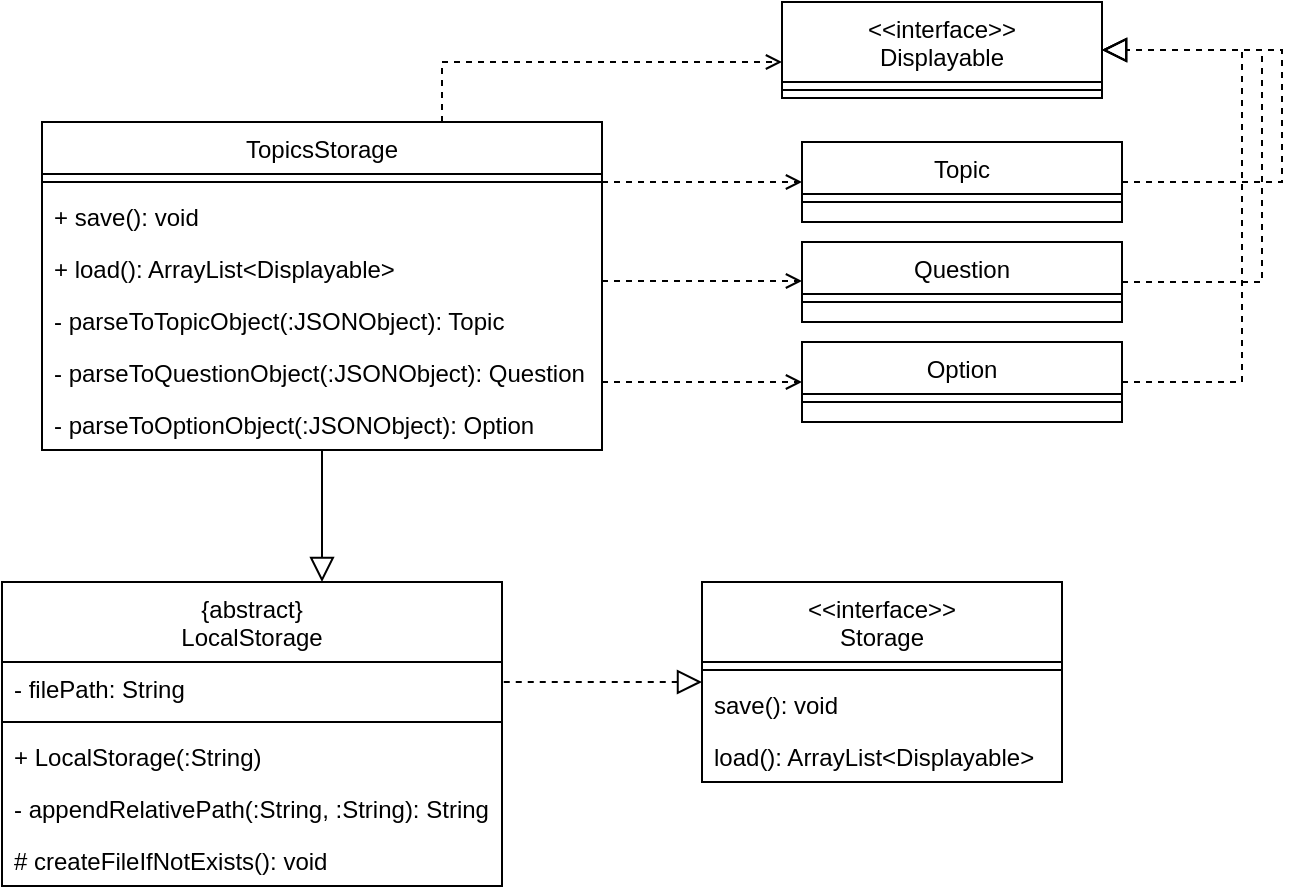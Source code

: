 <mxfile version="13.8.1" type="device"><diagram id="C5RBs43oDa-KdzZeNtuy" name="Page-1"><mxGraphModel dx="782" dy="437" grid="1" gridSize="10" guides="1" tooltips="1" connect="1" arrows="1" fold="1" page="1" pageScale="1" pageWidth="827" pageHeight="1169" math="0" shadow="0"><root><mxCell id="WIyWlLk6GJQsqaUBKTNV-0"/><mxCell id="WIyWlLk6GJQsqaUBKTNV-1" parent="WIyWlLk6GJQsqaUBKTNV-0"/><mxCell id="zkfFHV4jXpPFQw0GAbJ--12" value="" style="endArrow=none;endSize=10;endFill=0;shadow=0;strokeWidth=1;rounded=0;edgeStyle=elbowEdgeStyle;elbow=vertical;dashed=1;startArrow=block;startFill=0;startSize=10;" parent="WIyWlLk6GJQsqaUBKTNV-1" source="zkfFHV4jXpPFQw0GAbJ--6" target="zkfFHV4jXpPFQw0GAbJ--13" edge="1"><mxGeometry width="160" relative="1" as="geometry"><mxPoint x="40" y="193" as="sourcePoint"/><mxPoint x="40" y="260" as="targetPoint"/></mxGeometry></mxCell><mxCell id="zkfFHV4jXpPFQw0GAbJ--16" value="" style="endArrow=none;endSize=10;endFill=0;shadow=0;strokeWidth=1;rounded=0;edgeStyle=elbowEdgeStyle;elbow=vertical;startArrow=block;startFill=0;startSize=10;" parent="WIyWlLk6GJQsqaUBKTNV-1" source="zkfFHV4jXpPFQw0GAbJ--13" target="zkfFHV4jXpPFQw0GAbJ--0" edge="1"><mxGeometry width="160" relative="1" as="geometry"><mxPoint x="210" y="423" as="sourcePoint"/><mxPoint x="310" y="321" as="targetPoint"/><Array as="points"><mxPoint x="250" y="310"/><mxPoint x="280" y="300"/></Array></mxGeometry></mxCell><mxCell id="zkfFHV4jXpPFQw0GAbJ--26" value="" style="endArrow=open;shadow=0;strokeWidth=1;rounded=0;endFill=1;edgeStyle=elbowEdgeStyle;elbow=vertical;dashed=1;" parent="WIyWlLk6GJQsqaUBKTNV-1" source="zkfFHV4jXpPFQw0GAbJ--0" target="zkfFHV4jXpPFQw0GAbJ--17" edge="1"><mxGeometry x="0.5" y="41" relative="1" as="geometry"><mxPoint x="380" y="242" as="sourcePoint"/><mxPoint x="540" y="242" as="targetPoint"/><mxPoint x="-40" y="32" as="offset"/></mxGeometry></mxCell><mxCell id="K9j_dHs4kf03cfPbAmRx-27" value="" style="endArrow=open;shadow=0;strokeWidth=1;rounded=0;endFill=1;edgeStyle=elbowEdgeStyle;elbow=vertical;dashed=1;" parent="WIyWlLk6GJQsqaUBKTNV-1" target="K9j_dHs4kf03cfPbAmRx-16" edge="1"><mxGeometry x="0.5" y="41" relative="1" as="geometry"><mxPoint x="390" y="250" as="sourcePoint"/><mxPoint x="490" y="250.5" as="targetPoint"/><mxPoint x="-40" y="32" as="offset"/></mxGeometry></mxCell><mxCell id="K9j_dHs4kf03cfPbAmRx-30" value="" style="endArrow=open;shadow=0;strokeWidth=1;rounded=0;endFill=1;edgeStyle=elbowEdgeStyle;elbow=vertical;dashed=1;" parent="WIyWlLk6GJQsqaUBKTNV-1" target="K9j_dHs4kf03cfPbAmRx-14" edge="1"><mxGeometry x="0.5" y="41" relative="1" as="geometry"><mxPoint x="390" y="199.5" as="sourcePoint"/><mxPoint x="490" y="200" as="targetPoint"/><mxPoint x="-40" y="32" as="offset"/></mxGeometry></mxCell><mxCell id="K9j_dHs4kf03cfPbAmRx-37" value="" style="endArrow=open;shadow=0;strokeWidth=1;rounded=0;endFill=1;edgeStyle=elbowEdgeStyle;elbow=vertical;dashed=1;" parent="WIyWlLk6GJQsqaUBKTNV-1" source="zkfFHV4jXpPFQw0GAbJ--0" target="K9j_dHs4kf03cfPbAmRx-35" edge="1"><mxGeometry x="0.5" y="41" relative="1" as="geometry"><mxPoint x="364" y="89.5" as="sourcePoint"/><mxPoint x="450" y="100" as="targetPoint"/><mxPoint x="-40" y="32" as="offset"/><Array as="points"><mxPoint x="310" y="90"/></Array></mxGeometry></mxCell><mxCell id="zkfFHV4jXpPFQw0GAbJ--0" value="TopicsStorage" style="swimlane;fontStyle=0;align=center;verticalAlign=top;childLayout=stackLayout;horizontal=1;startSize=26;horizontalStack=0;resizeParent=1;resizeLast=0;collapsible=1;marginBottom=0;rounded=0;shadow=0;strokeWidth=1;" parent="WIyWlLk6GJQsqaUBKTNV-1" vertex="1"><mxGeometry x="110" y="120" width="280" height="164" as="geometry"><mxRectangle x="230" y="140" width="160" height="26" as="alternateBounds"/></mxGeometry></mxCell><mxCell id="zkfFHV4jXpPFQw0GAbJ--4" value="" style="line;html=1;strokeWidth=1;align=left;verticalAlign=middle;spacingTop=-1;spacingLeft=3;spacingRight=3;rotatable=0;labelPosition=right;points=[];portConstraint=eastwest;" parent="zkfFHV4jXpPFQw0GAbJ--0" vertex="1"><mxGeometry y="26" width="280" height="8" as="geometry"/></mxCell><mxCell id="zkfFHV4jXpPFQw0GAbJ--5" value="+ save(): void" style="text;align=left;verticalAlign=top;spacingLeft=4;spacingRight=4;overflow=hidden;rotatable=0;points=[[0,0.5],[1,0.5]];portConstraint=eastwest;" parent="zkfFHV4jXpPFQw0GAbJ--0" vertex="1"><mxGeometry y="34" width="280" height="26" as="geometry"/></mxCell><mxCell id="K9j_dHs4kf03cfPbAmRx-10" value="+ load(): ArrayList&lt;Displayable&gt;" style="text;align=left;verticalAlign=top;spacingLeft=4;spacingRight=4;overflow=hidden;rotatable=0;points=[[0,0.5],[1,0.5]];portConstraint=eastwest;" parent="zkfFHV4jXpPFQw0GAbJ--0" vertex="1"><mxGeometry y="60" width="280" height="26" as="geometry"/></mxCell><mxCell id="K9j_dHs4kf03cfPbAmRx-11" value="- parseToTopicObject(:JSONObject): Topic" style="text;align=left;verticalAlign=top;spacingLeft=4;spacingRight=4;overflow=hidden;rotatable=0;points=[[0,0.5],[1,0.5]];portConstraint=eastwest;" parent="zkfFHV4jXpPFQw0GAbJ--0" vertex="1"><mxGeometry y="86" width="280" height="26" as="geometry"/></mxCell><mxCell id="K9j_dHs4kf03cfPbAmRx-12" value="- parseToQuestionObject(:JSONObject): Question" style="text;align=left;verticalAlign=top;spacingLeft=4;spacingRight=4;overflow=hidden;rotatable=0;points=[[0,0.5],[1,0.5]];portConstraint=eastwest;" parent="zkfFHV4jXpPFQw0GAbJ--0" vertex="1"><mxGeometry y="112" width="280" height="26" as="geometry"/></mxCell><mxCell id="K9j_dHs4kf03cfPbAmRx-7" value="- parseToOptionObject(:JSONObject): Option" style="text;align=left;verticalAlign=top;spacingLeft=4;spacingRight=4;overflow=hidden;rotatable=0;points=[[0,0.5],[1,0.5]];portConstraint=eastwest;" parent="zkfFHV4jXpPFQw0GAbJ--0" vertex="1"><mxGeometry y="138" width="280" height="26" as="geometry"/></mxCell><mxCell id="K9j_dHs4kf03cfPbAmRx-16" value="Option" style="swimlane;fontStyle=0;align=center;verticalAlign=top;childLayout=stackLayout;horizontal=1;startSize=26;horizontalStack=0;resizeParent=1;resizeLast=0;collapsible=1;marginBottom=0;rounded=0;shadow=0;strokeWidth=1;" parent="WIyWlLk6GJQsqaUBKTNV-1" vertex="1"><mxGeometry x="490" y="230" width="160" height="40" as="geometry"><mxRectangle x="550" y="140" width="160" height="26" as="alternateBounds"/></mxGeometry></mxCell><mxCell id="K9j_dHs4kf03cfPbAmRx-17" value="" style="line;html=1;strokeWidth=1;align=left;verticalAlign=middle;spacingTop=-1;spacingLeft=3;spacingRight=3;rotatable=0;labelPosition=right;points=[];portConstraint=eastwest;" parent="K9j_dHs4kf03cfPbAmRx-16" vertex="1"><mxGeometry y="26" width="160" height="8" as="geometry"/></mxCell><mxCell id="zkfFHV4jXpPFQw0GAbJ--17" value="Topic" style="swimlane;fontStyle=0;align=center;verticalAlign=top;childLayout=stackLayout;horizontal=1;startSize=26;horizontalStack=0;resizeParent=1;resizeLast=0;collapsible=1;marginBottom=0;rounded=0;shadow=0;strokeWidth=1;" parent="WIyWlLk6GJQsqaUBKTNV-1" vertex="1"><mxGeometry x="490" y="130" width="160" height="40" as="geometry"><mxRectangle x="550" y="140" width="160" height="26" as="alternateBounds"/></mxGeometry></mxCell><mxCell id="zkfFHV4jXpPFQw0GAbJ--23" value="" style="line;html=1;strokeWidth=1;align=left;verticalAlign=middle;spacingTop=-1;spacingLeft=3;spacingRight=3;rotatable=0;labelPosition=right;points=[];portConstraint=eastwest;" parent="zkfFHV4jXpPFQw0GAbJ--17" vertex="1"><mxGeometry y="26" width="160" height="8" as="geometry"/></mxCell><mxCell id="K9j_dHs4kf03cfPbAmRx-14" value="Question" style="swimlane;fontStyle=0;align=center;verticalAlign=top;childLayout=stackLayout;horizontal=1;startSize=26;horizontalStack=0;resizeParent=1;resizeLast=0;collapsible=1;marginBottom=0;rounded=0;shadow=0;strokeWidth=1;" parent="WIyWlLk6GJQsqaUBKTNV-1" vertex="1"><mxGeometry x="490" y="180" width="160" height="40" as="geometry"><mxRectangle x="550" y="140" width="160" height="26" as="alternateBounds"/></mxGeometry></mxCell><mxCell id="K9j_dHs4kf03cfPbAmRx-15" value="" style="line;html=1;strokeWidth=1;align=left;verticalAlign=middle;spacingTop=-1;spacingLeft=3;spacingRight=3;rotatable=0;labelPosition=right;points=[];portConstraint=eastwest;" parent="K9j_dHs4kf03cfPbAmRx-14" vertex="1"><mxGeometry y="26" width="160" height="8" as="geometry"/></mxCell><mxCell id="zkfFHV4jXpPFQw0GAbJ--13" value="{abstract}&#10;LocalStorage" style="swimlane;fontStyle=0;align=center;verticalAlign=top;childLayout=stackLayout;horizontal=1;startSize=40;horizontalStack=0;resizeParent=1;resizeLast=0;collapsible=1;marginBottom=0;rounded=0;shadow=0;strokeWidth=1;" parent="WIyWlLk6GJQsqaUBKTNV-1" vertex="1"><mxGeometry x="90" y="350" width="250" height="152" as="geometry"><mxRectangle x="340" y="380" width="170" height="26" as="alternateBounds"/></mxGeometry></mxCell><mxCell id="zkfFHV4jXpPFQw0GAbJ--14" value="- filePath: String" style="text;align=left;verticalAlign=top;spacingLeft=4;spacingRight=4;overflow=hidden;rotatable=0;points=[[0,0.5],[1,0.5]];portConstraint=eastwest;" parent="zkfFHV4jXpPFQw0GAbJ--13" vertex="1"><mxGeometry y="40" width="250" height="26" as="geometry"/></mxCell><mxCell id="zkfFHV4jXpPFQw0GAbJ--15" value="" style="line;html=1;strokeWidth=1;align=left;verticalAlign=middle;spacingTop=-1;spacingLeft=3;spacingRight=3;rotatable=0;labelPosition=right;points=[];portConstraint=eastwest;" parent="zkfFHV4jXpPFQw0GAbJ--13" vertex="1"><mxGeometry y="66" width="250" height="8" as="geometry"/></mxCell><mxCell id="oA78E20S5b-vUJo1xT4c-0" value="+ LocalStorage(:String)" style="text;align=left;verticalAlign=top;spacingLeft=4;spacingRight=4;overflow=hidden;rotatable=0;points=[[0,0.5],[1,0.5]];portConstraint=eastwest;fontStyle=0" vertex="1" parent="zkfFHV4jXpPFQw0GAbJ--13"><mxGeometry y="74" width="250" height="26" as="geometry"/></mxCell><mxCell id="K9j_dHs4kf03cfPbAmRx-3" value="- appendRelativePath(:String, :String): String" style="text;align=left;verticalAlign=top;spacingLeft=4;spacingRight=4;overflow=hidden;rotatable=0;points=[[0,0.5],[1,0.5]];portConstraint=eastwest;fontStyle=0" parent="zkfFHV4jXpPFQw0GAbJ--13" vertex="1"><mxGeometry y="100" width="250" height="26" as="geometry"/></mxCell><mxCell id="K9j_dHs4kf03cfPbAmRx-6" value="# createFileIfNotExists(): void" style="text;align=left;verticalAlign=top;spacingLeft=4;spacingRight=4;overflow=hidden;rotatable=0;points=[[0,0.5],[1,0.5]];portConstraint=eastwest;fontStyle=0" parent="zkfFHV4jXpPFQw0GAbJ--13" vertex="1"><mxGeometry y="126" width="250" height="26" as="geometry"/></mxCell><mxCell id="zkfFHV4jXpPFQw0GAbJ--6" value="&lt;&lt;interface&gt;&gt;&#10;Storage" style="swimlane;fontStyle=0;align=center;verticalAlign=top;childLayout=stackLayout;horizontal=1;startSize=40;horizontalStack=0;resizeParent=1;resizeLast=0;collapsible=1;marginBottom=0;rounded=0;shadow=0;strokeWidth=1;" parent="WIyWlLk6GJQsqaUBKTNV-1" vertex="1"><mxGeometry x="440" y="350" width="180" height="100" as="geometry"><mxRectangle x="130" y="380" width="160" height="26" as="alternateBounds"/></mxGeometry></mxCell><mxCell id="zkfFHV4jXpPFQw0GAbJ--9" value="" style="line;html=1;strokeWidth=1;align=left;verticalAlign=middle;spacingTop=-1;spacingLeft=3;spacingRight=3;rotatable=0;labelPosition=right;points=[];portConstraint=eastwest;" parent="zkfFHV4jXpPFQw0GAbJ--6" vertex="1"><mxGeometry y="40" width="180" height="8" as="geometry"/></mxCell><mxCell id="zkfFHV4jXpPFQw0GAbJ--10" value="save(): void" style="text;align=left;verticalAlign=top;spacingLeft=4;spacingRight=4;overflow=hidden;rotatable=0;points=[[0,0.5],[1,0.5]];portConstraint=eastwest;fontStyle=0" parent="zkfFHV4jXpPFQw0GAbJ--6" vertex="1"><mxGeometry y="48" width="180" height="26" as="geometry"/></mxCell><mxCell id="zkfFHV4jXpPFQw0GAbJ--11" value="load(): ArrayList&lt;Displayable&gt;" style="text;align=left;verticalAlign=top;spacingLeft=4;spacingRight=4;overflow=hidden;rotatable=0;points=[[0,0.5],[1,0.5]];portConstraint=eastwest;" parent="zkfFHV4jXpPFQw0GAbJ--6" vertex="1"><mxGeometry y="74" width="180" height="26" as="geometry"/></mxCell><mxCell id="K9j_dHs4kf03cfPbAmRx-35" value="&lt;&lt;interface&gt;&gt;&#10;Displayable" style="swimlane;fontStyle=0;align=center;verticalAlign=top;childLayout=stackLayout;horizontal=1;startSize=40;horizontalStack=0;resizeParent=1;resizeLast=0;collapsible=1;marginBottom=0;rounded=0;shadow=0;strokeWidth=1;" parent="WIyWlLk6GJQsqaUBKTNV-1" vertex="1"><mxGeometry x="480" y="60" width="160" height="48" as="geometry"><mxRectangle x="550" y="140" width="160" height="26" as="alternateBounds"/></mxGeometry></mxCell><mxCell id="K9j_dHs4kf03cfPbAmRx-36" value="" style="line;html=1;strokeWidth=1;align=left;verticalAlign=middle;spacingTop=-1;spacingLeft=3;spacingRight=3;rotatable=0;labelPosition=right;points=[];portConstraint=eastwest;" parent="K9j_dHs4kf03cfPbAmRx-35" vertex="1"><mxGeometry y="40" width="160" height="8" as="geometry"/></mxCell><mxCell id="K9j_dHs4kf03cfPbAmRx-40" value="" style="endArrow=block;endSize=10;endFill=0;shadow=0;strokeWidth=1;rounded=0;edgeStyle=elbowEdgeStyle;elbow=vertical;dashed=1;" parent="WIyWlLk6GJQsqaUBKTNV-1" source="K9j_dHs4kf03cfPbAmRx-16" target="K9j_dHs4kf03cfPbAmRx-35" edge="1"><mxGeometry width="160" relative="1" as="geometry"><mxPoint x="690" y="320" as="sourcePoint"/><mxPoint x="590" y="320" as="targetPoint"/><Array as="points"><mxPoint x="710" y="180"/></Array></mxGeometry></mxCell><mxCell id="K9j_dHs4kf03cfPbAmRx-41" value="" style="endArrow=block;endSize=10;endFill=0;shadow=0;strokeWidth=1;rounded=0;edgeStyle=elbowEdgeStyle;elbow=vertical;dashed=1;" parent="WIyWlLk6GJQsqaUBKTNV-1" source="K9j_dHs4kf03cfPbAmRx-14" target="K9j_dHs4kf03cfPbAmRx-35" edge="1"><mxGeometry width="160" relative="1" as="geometry"><mxPoint x="690" y="246" as="sourcePoint"/><mxPoint x="680" y="80" as="targetPoint"/><Array as="points"><mxPoint x="720" y="140"/></Array></mxGeometry></mxCell><mxCell id="K9j_dHs4kf03cfPbAmRx-42" value="" style="endArrow=block;endSize=10;endFill=0;shadow=0;strokeWidth=1;rounded=0;edgeStyle=elbowEdgeStyle;elbow=vertical;dashed=1;" parent="WIyWlLk6GJQsqaUBKTNV-1" source="zkfFHV4jXpPFQw0GAbJ--17" target="K9j_dHs4kf03cfPbAmRx-35" edge="1"><mxGeometry width="160" relative="1" as="geometry"><mxPoint x="670" y="270" as="sourcePoint"/><mxPoint x="660" y="104" as="targetPoint"/><Array as="points"><mxPoint x="730" y="120"/></Array></mxGeometry></mxCell></root></mxGraphModel></diagram></mxfile>
